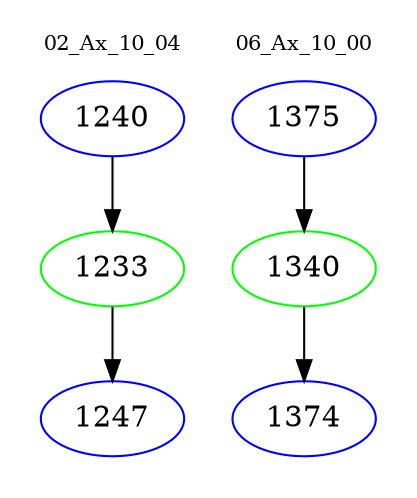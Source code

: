 digraph{
subgraph cluster_0 {
color = white
label = "02_Ax_10_04";
fontsize=10;
T0_1240 [label="1240", color="blue"]
T0_1240 -> T0_1233 [color="black"]
T0_1233 [label="1233", color="green"]
T0_1233 -> T0_1247 [color="black"]
T0_1247 [label="1247", color="blue"]
}
subgraph cluster_1 {
color = white
label = "06_Ax_10_00";
fontsize=10;
T1_1375 [label="1375", color="blue"]
T1_1375 -> T1_1340 [color="black"]
T1_1340 [label="1340", color="green"]
T1_1340 -> T1_1374 [color="black"]
T1_1374 [label="1374", color="blue"]
}
}
